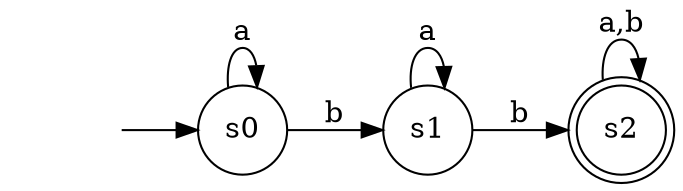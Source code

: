 digraph finite_state_machine {
	rankdir=LR;
	size="8,5"
    node [shape=none]; "";
	node [shape = circle]; s0 s1;
	node [shape = doublecircle]; s2;
    "" -> s0
	s0 -> s0 [ label = "a" ];
	s0 -> s1 [ label = "b" ];
	s1 -> s1 [ label = "a" ];
	s1 -> s2 [ label = "b" ];
	s2 -> s2 [ label = "a,b" ];
}